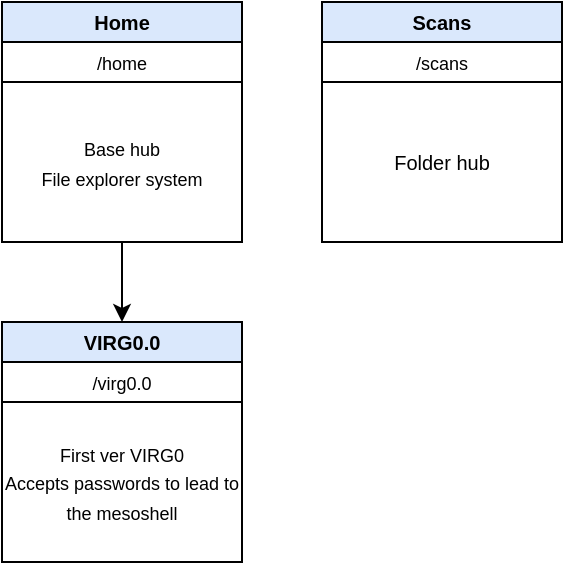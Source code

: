 <mxfile version="24.3.1" type="github">
  <diagram name="Page-1" id="w5A8AIrOjMRhdrz0gC7j">
    <mxGraphModel dx="937" dy="465" grid="1" gridSize="10" guides="1" tooltips="1" connect="1" arrows="1" fold="1" page="1" pageScale="1" pageWidth="2000" pageHeight="2000" math="0" shadow="0">
      <root>
        <mxCell id="0" />
        <mxCell id="1" parent="0" />
        <mxCell id="H2YpM15t5OHmPyvyjoAD-1" value="&lt;font style=&quot;font-size: 10px;&quot;&gt;VIRG0.0&lt;/font&gt;" style="swimlane;whiteSpace=wrap;html=1;startSize=20;fillColor=#dae8fc;strokeColor=#000000;" parent="1" vertex="1">
          <mxGeometry x="360" y="400" width="120" height="120" as="geometry" />
        </mxCell>
        <mxCell id="H2YpM15t5OHmPyvyjoAD-3" value="&lt;font style=&quot;font-size: 9px;&quot;&gt;First ver VIRG0&lt;/font&gt;&lt;div&gt;&lt;font style=&quot;font-size: 9px;&quot;&gt;Accepts passwords to lead to the mesoshell&lt;/font&gt;&lt;/div&gt;" style="rounded=0;whiteSpace=wrap;html=1;" parent="H2YpM15t5OHmPyvyjoAD-1" vertex="1">
          <mxGeometry y="40" width="120" height="80" as="geometry" />
        </mxCell>
        <mxCell id="H2YpM15t5OHmPyvyjoAD-4" value="&lt;font style=&quot;font-size: 9px;&quot;&gt;/virg0.0&lt;/font&gt;" style="rounded=0;whiteSpace=wrap;html=1;" parent="H2YpM15t5OHmPyvyjoAD-1" vertex="1">
          <mxGeometry y="20" width="120" height="20" as="geometry" />
        </mxCell>
        <mxCell id="H2YpM15t5OHmPyvyjoAD-7" value="&lt;font style=&quot;font-size: 10px;&quot;&gt;Home&lt;/font&gt;" style="swimlane;whiteSpace=wrap;html=1;startSize=20;fillColor=#dae8fc;strokeColor=#000000;" parent="1" vertex="1">
          <mxGeometry x="360" y="240" width="120" height="120" as="geometry" />
        </mxCell>
        <mxCell id="H2YpM15t5OHmPyvyjoAD-8" value="&lt;font style=&quot;font-size: 9px;&quot;&gt;Base hub&lt;/font&gt;&lt;div&gt;&lt;font style=&quot;font-size: 9px;&quot;&gt;File explorer system&lt;/font&gt;&lt;/div&gt;" style="rounded=0;whiteSpace=wrap;html=1;" parent="H2YpM15t5OHmPyvyjoAD-7" vertex="1">
          <mxGeometry y="40" width="120" height="80" as="geometry" />
        </mxCell>
        <mxCell id="H2YpM15t5OHmPyvyjoAD-9" value="&lt;font style=&quot;font-size: 9px;&quot;&gt;/home&lt;/font&gt;" style="rounded=0;whiteSpace=wrap;html=1;" parent="H2YpM15t5OHmPyvyjoAD-7" vertex="1">
          <mxGeometry y="20" width="120" height="20" as="geometry" />
        </mxCell>
        <mxCell id="H2YpM15t5OHmPyvyjoAD-10" value="" style="endArrow=classic;html=1;rounded=0;entryX=0.5;entryY=0;entryDx=0;entryDy=0;exitX=0.5;exitY=1;exitDx=0;exitDy=0;" parent="1" source="H2YpM15t5OHmPyvyjoAD-8" target="H2YpM15t5OHmPyvyjoAD-1" edge="1">
          <mxGeometry width="50" height="50" relative="1" as="geometry">
            <mxPoint x="440" y="380" as="sourcePoint" />
            <mxPoint x="450" y="500" as="targetPoint" />
          </mxGeometry>
        </mxCell>
        <mxCell id="ReAzmyaj_9qY-GomYlaw-3" value="&lt;font style=&quot;font-size: 10px;&quot;&gt;Scans&lt;/font&gt;" style="swimlane;whiteSpace=wrap;html=1;startSize=20;fillColor=#dae8fc;strokeColor=#000000;" vertex="1" parent="1">
          <mxGeometry x="520" y="240" width="120" height="120" as="geometry" />
        </mxCell>
        <mxCell id="ReAzmyaj_9qY-GomYlaw-4" value="&lt;font size=&quot;1&quot;&gt;Folder hub&lt;/font&gt;" style="rounded=0;whiteSpace=wrap;html=1;" vertex="1" parent="ReAzmyaj_9qY-GomYlaw-3">
          <mxGeometry y="40" width="120" height="80" as="geometry" />
        </mxCell>
        <mxCell id="ReAzmyaj_9qY-GomYlaw-5" value="&lt;font style=&quot;font-size: 9px;&quot;&gt;/scans&lt;/font&gt;" style="rounded=0;whiteSpace=wrap;html=1;" vertex="1" parent="ReAzmyaj_9qY-GomYlaw-3">
          <mxGeometry y="20" width="120" height="20" as="geometry" />
        </mxCell>
      </root>
    </mxGraphModel>
  </diagram>
</mxfile>
